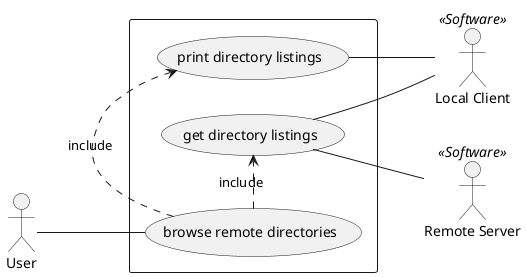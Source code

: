 @startuml

left to right direction

actor User as user
actor "Local Client" <<Software>> as client
actor "Remote Server" <<Software>> as server

rectangle {
  user -- (browse remote directories)
  (browse remote directories) .> (print directory listings) : include
  (print directory listings) -- client
  (browse remote directories) .> (get directory listings) : include
  (get directory listings) -- client
  (get directory listings) -- server
}

@enduml
